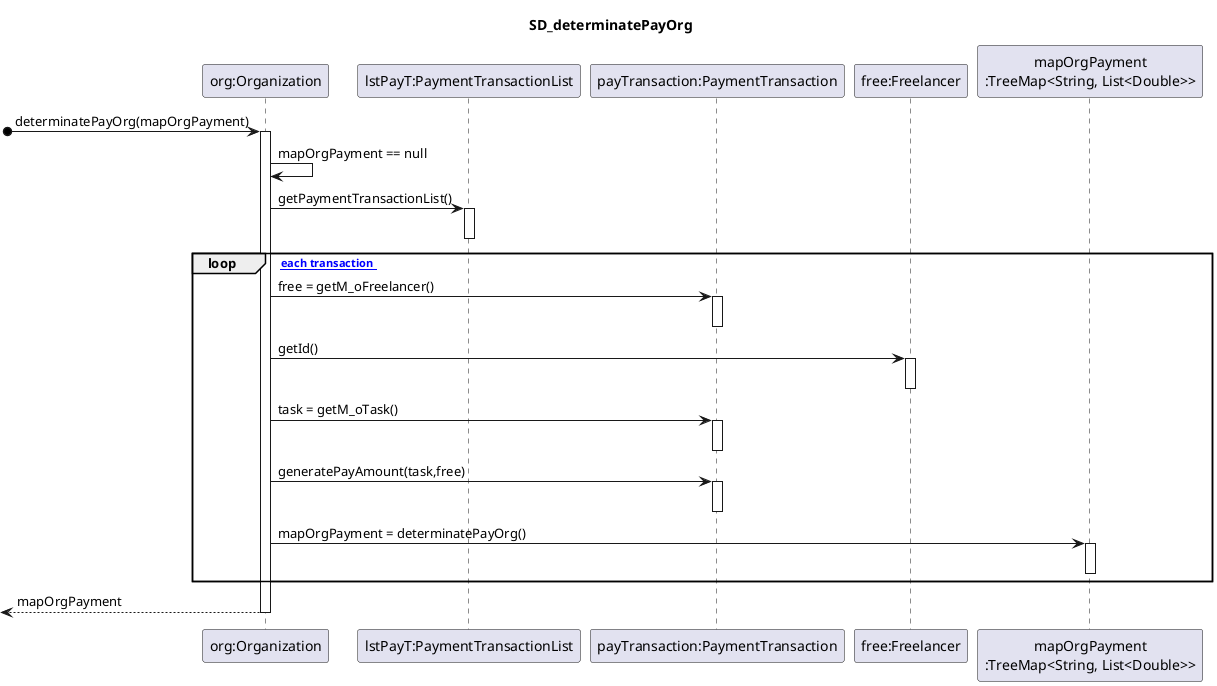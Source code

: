 @startuml
participant "org:Organization" as O
participant "lstPayT:PaymentTransactionList" as L
participant "payTransaction:PaymentTransaction" as TR
participant "free:Freelancer" as F
participant "mapOrgPayment\n:TreeMap<String, List<Double>>" as M

title SD_determinatePayOrg

[o-> O: determinatePayOrg(mapOrgPayment)
activate O
O -> O : mapOrgPayment == null
O -> L : getPaymentTransactionList()
activate L
deactivate L
loop [ For each transaction ]
O -> TR : free = getM_oFreelancer()
activate TR
deactivate TR
O -> F : getId()
activate F
deactivate F
O -> TR : task = getM_oTask()
activate TR
deactivate TR
O -> TR : generatePayAmount(task,free)
activate TR
deactivate TR
O -> M : mapOrgPayment = determinatePayOrg()
activate M
deactivate M
end loop
[<-- O : mapOrgPayment
deactivate O

 

@enduml
